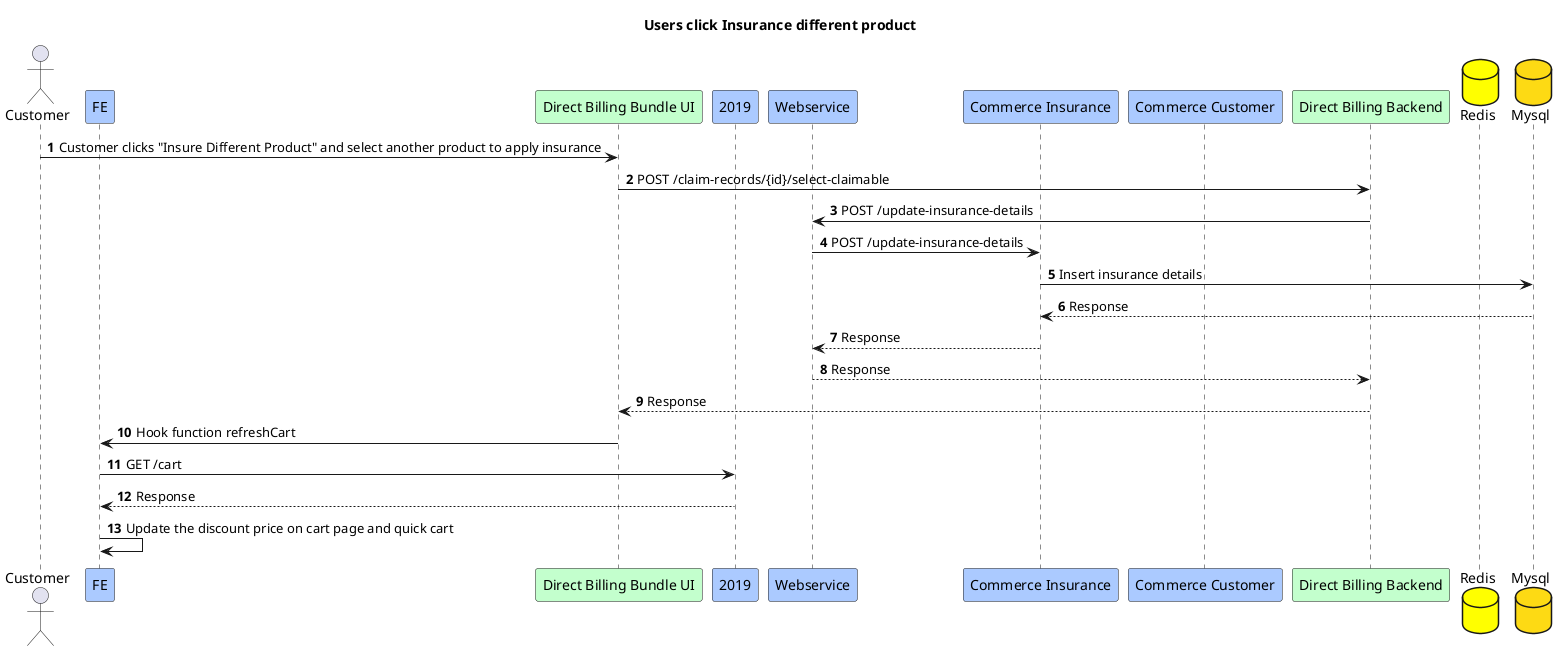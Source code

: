 @startuml
title Users click Insurance different product
actor Customer
participant FE #abcaff
participant "Direct Billing Bundle UI" #c3ffcd
participant "2019" #abcaff
participant "Webservice" #abcaff
participant "Commerce Insurance" #abcaff
participant "Commerce Customer" #abcaff
participant "Direct Billing Backend" #c3ffcd
database "Redis" #yellow
database "Mysql" #fdda14

autonumber
Customer -> "Direct Billing Bundle UI":Customer clicks "Insure Different Product" and select another product to apply insurance
"Direct Billing Bundle UI" -> "Direct Billing Backend":POST /claim-records/{id}/select-claimable
"Direct Billing Backend" -> "Webservice":POST /update-insurance-details
"Webservice" -> "Commerce Insurance":POST /update-insurance-details
"Commerce Insurance" -> "Mysql":Insert insurance details
"Mysql" --> "Commerce Insurance":Response
"Commerce Insurance" --> "Webservice":Response
"Webservice" --> "Direct Billing Backend":Response
"Direct Billing Backend" --> "Direct Billing Bundle UI":Response
"Direct Billing Bundle UI" -> FE:Hook function refreshCart
FE -> 2019:GET /cart
2019 --> FE:Response
FE -> FE:Update the discount price on cart page and quick cart
@enduml

